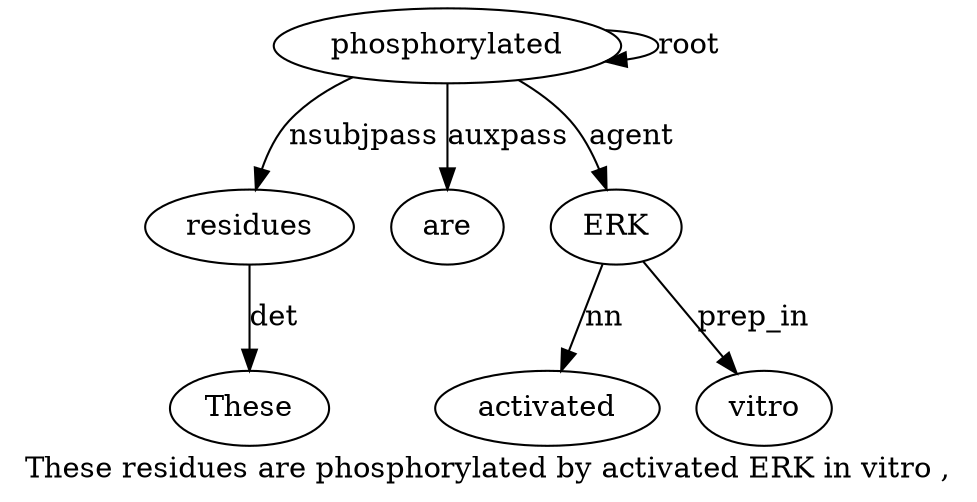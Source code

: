 digraph "These residues are phosphorylated by activated ERK in vitro ," {
label="These residues are phosphorylated by activated ERK in vitro ,";
residues2 [style=filled, fillcolor=white, label=residues];
These1 [style=filled, fillcolor=white, label=These];
residues2 -> These1  [label=det];
phosphorylated4 [style=filled, fillcolor=white, label=phosphorylated];
phosphorylated4 -> residues2  [label=nsubjpass];
are3 [style=filled, fillcolor=white, label=are];
phosphorylated4 -> are3  [label=auxpass];
phosphorylated4 -> phosphorylated4  [label=root];
ERK7 [style=filled, fillcolor=white, label=ERK];
activated6 [style=filled, fillcolor=white, label=activated];
ERK7 -> activated6  [label=nn];
phosphorylated4 -> ERK7  [label=agent];
vitro9 [style=filled, fillcolor=white, label=vitro];
ERK7 -> vitro9  [label=prep_in];
}
